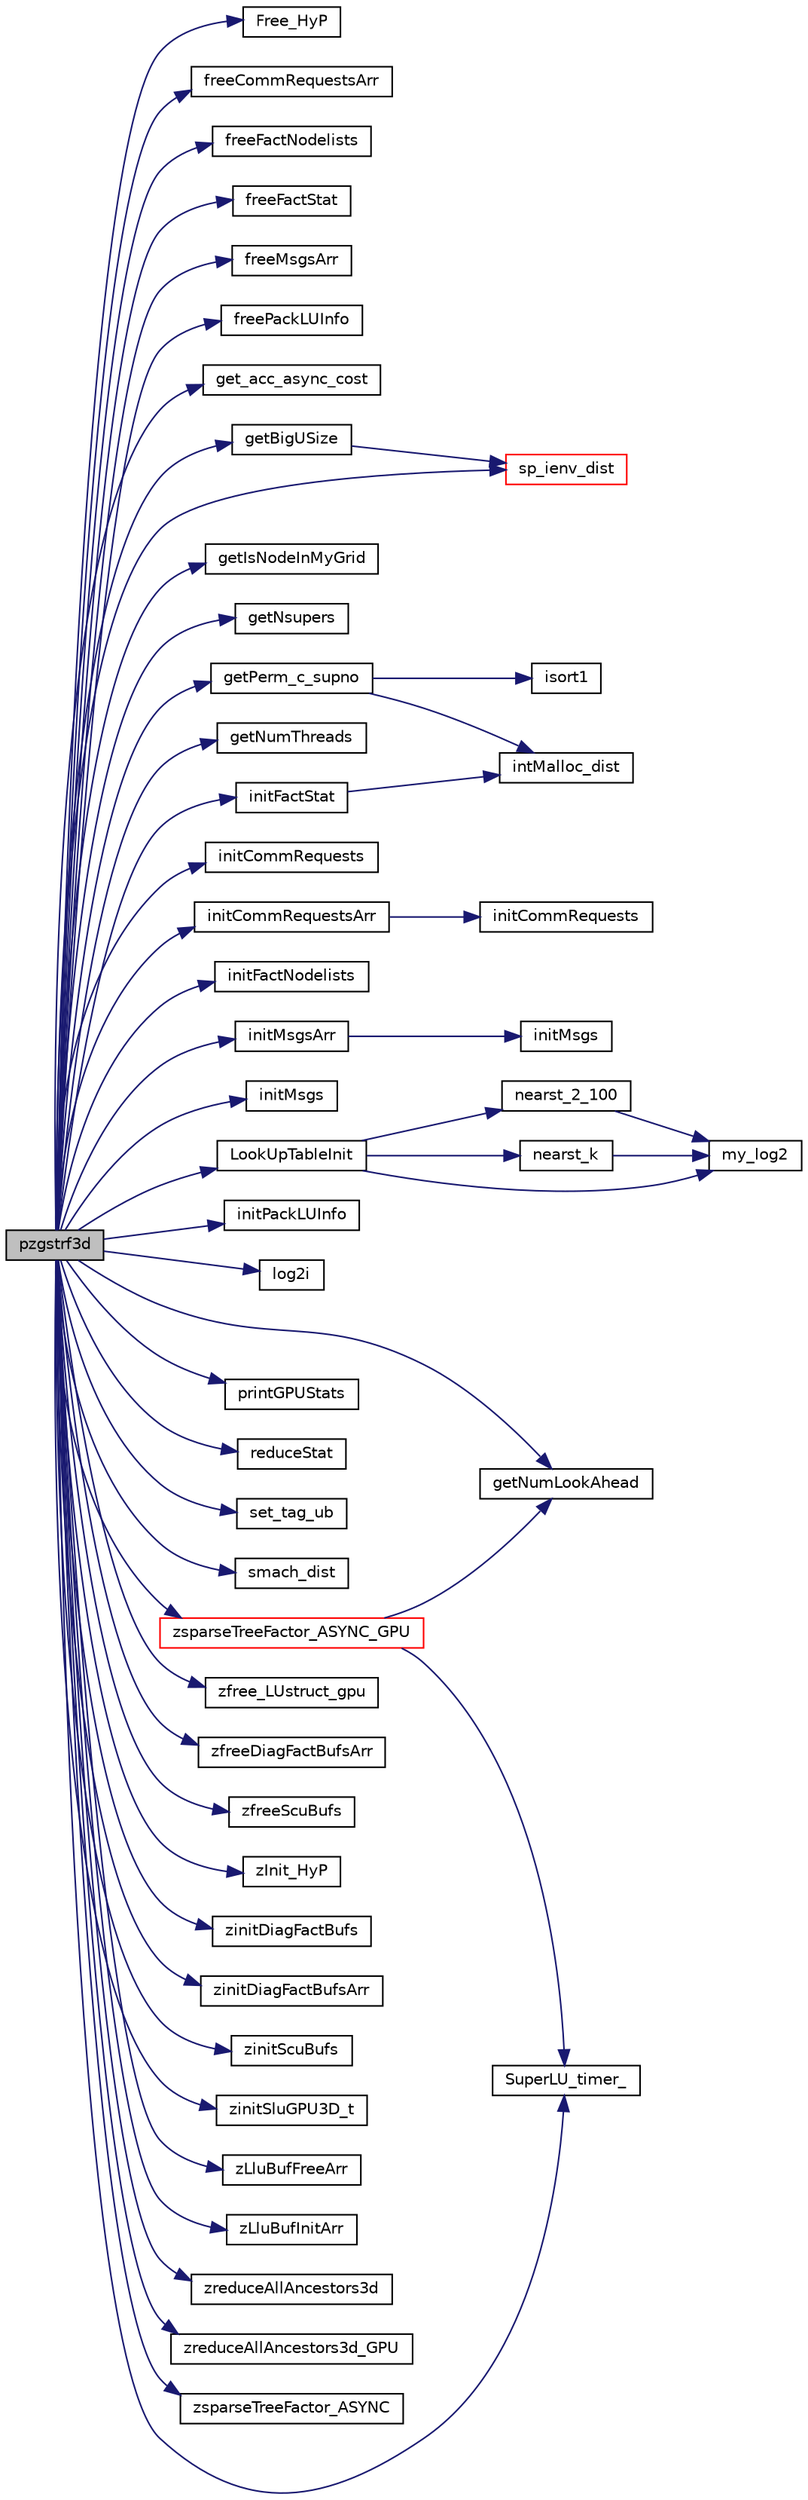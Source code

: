 digraph "pzgstrf3d"
{
 // LATEX_PDF_SIZE
  edge [fontname="Helvetica",fontsize="10",labelfontname="Helvetica",labelfontsize="10"];
  node [fontname="Helvetica",fontsize="10",shape=record];
  rankdir="LR";
  Node1 [label="pzgstrf3d",height=0.2,width=0.4,color="black", fillcolor="grey75", style="filled", fontcolor="black",tooltip=" "];
  Node1 -> Node2 [color="midnightblue",fontsize="10",style="solid",fontname="Helvetica"];
  Node2 [label="Free_HyP",height=0.2,width=0.4,color="black", fillcolor="white", style="filled",URL="$sec__structs_8c.html#a40553465fa2e8b0c37d8d97c97b18a25",tooltip=" "];
  Node1 -> Node3 [color="midnightblue",fontsize="10",style="solid",fontname="Helvetica"];
  Node3 [label="freeCommRequestsArr",height=0.2,width=0.4,color="black", fillcolor="white", style="filled",URL="$superlu__defs_8h.html#aa3279ae18ec5dec3fbd41a084917349f",tooltip=" "];
  Node1 -> Node4 [color="midnightblue",fontsize="10",style="solid",fontname="Helvetica"];
  Node4 [label="freeFactNodelists",height=0.2,width=0.4,color="black", fillcolor="white", style="filled",URL="$superlu__defs_8h.html#a5cce34a1287efe79fc722cc9c11c98a8",tooltip=" "];
  Node1 -> Node5 [color="midnightblue",fontsize="10",style="solid",fontname="Helvetica"];
  Node5 [label="freeFactStat",height=0.2,width=0.4,color="black", fillcolor="white", style="filled",URL="$superlu__defs_8h.html#af940c3dc293506c21a43bac748385d75",tooltip=" "];
  Node1 -> Node6 [color="midnightblue",fontsize="10",style="solid",fontname="Helvetica"];
  Node6 [label="freeMsgsArr",height=0.2,width=0.4,color="black", fillcolor="white", style="filled",URL="$superlu__defs_8h.html#a478b9ed1b1efda477e5989e0994bb867",tooltip=" "];
  Node1 -> Node7 [color="midnightblue",fontsize="10",style="solid",fontname="Helvetica"];
  Node7 [label="freePackLUInfo",height=0.2,width=0.4,color="black", fillcolor="white", style="filled",URL="$superlu__ddefs_8h.html#a624256cd45a1d476cc7df155c958e291",tooltip=" "];
  Node1 -> Node8 [color="midnightblue",fontsize="10",style="solid",fontname="Helvetica"];
  Node8 [label="get_acc_async_cost",height=0.2,width=0.4,color="black", fillcolor="white", style="filled",URL="$acc__aux_8c.html#a89e0777c9b2e04fe9f0ccab26ab868a3",tooltip=" "];
  Node1 -> Node9 [color="midnightblue",fontsize="10",style="solid",fontname="Helvetica"];
  Node9 [label="getBigUSize",height=0.2,width=0.4,color="black", fillcolor="white", style="filled",URL="$superlu__defs_8h.html#a7a8844fd45df5075879a5b4ff323bb60",tooltip=" "];
  Node9 -> Node10 [color="midnightblue",fontsize="10",style="solid",fontname="Helvetica"];
  Node10 [label="sp_ienv_dist",height=0.2,width=0.4,color="red", fillcolor="white", style="filled",URL="$SRC_2sp__ienv_8c.html#a004725eb174f73ba121db829451a8e8c",tooltip=" "];
  Node1 -> Node12 [color="midnightblue",fontsize="10",style="solid",fontname="Helvetica"];
  Node12 [label="getIsNodeInMyGrid",height=0.2,width=0.4,color="black", fillcolor="white", style="filled",URL="$superlu__defs_8h.html#ab7419ded807f1ba11ae54bd1104be02c",tooltip=" "];
  Node1 -> Node13 [color="midnightblue",fontsize="10",style="solid",fontname="Helvetica"];
  Node13 [label="getNsupers",height=0.2,width=0.4,color="black", fillcolor="white", style="filled",URL="$superlu__ddefs_8h.html#a3535120fba14b850ddd4f87b63c75d9a",tooltip=" "];
  Node1 -> Node14 [color="midnightblue",fontsize="10",style="solid",fontname="Helvetica"];
  Node14 [label="getNumLookAhead",height=0.2,width=0.4,color="black", fillcolor="white", style="filled",URL="$superlu__defs_8h.html#a7c7c25ad328cac2249ec07b230eb5529",tooltip=" "];
  Node1 -> Node15 [color="midnightblue",fontsize="10",style="solid",fontname="Helvetica"];
  Node15 [label="getNumThreads",height=0.2,width=0.4,color="black", fillcolor="white", style="filled",URL="$superlu__defs_8h.html#aa4c00723599efa0ea5f1257547a1373b",tooltip=" "];
  Node1 -> Node16 [color="midnightblue",fontsize="10",style="solid",fontname="Helvetica"];
  Node16 [label="getPerm_c_supno",height=0.2,width=0.4,color="black", fillcolor="white", style="filled",URL="$superlu__defs_8h.html#a0c23f9d70bb62c01720a2ef55554799d",tooltip=" "];
  Node16 -> Node17 [color="midnightblue",fontsize="10",style="solid",fontname="Helvetica"];
  Node17 [label="intMalloc_dist",height=0.2,width=0.4,color="black", fillcolor="white", style="filled",URL="$memory_8c.html#a2c2df35072e313373438cccdb98b885c",tooltip=" "];
  Node16 -> Node18 [color="midnightblue",fontsize="10",style="solid",fontname="Helvetica"];
  Node18 [label="isort1",height=0.2,width=0.4,color="black", fillcolor="white", style="filled",URL="$dstatic__schedule_8c.html#ac7f0e80229f1c57453046bef1181b852",tooltip=" "];
  Node1 -> Node19 [color="midnightblue",fontsize="10",style="solid",fontname="Helvetica"];
  Node19 [label="initCommRequests",height=0.2,width=0.4,color="black", fillcolor="white", style="filled",URL="$superlu__defs_8h.html#a27c86460626e2dcfc63b0e3f360073cc",tooltip=" "];
  Node1 -> Node20 [color="midnightblue",fontsize="10",style="solid",fontname="Helvetica"];
  Node20 [label="initCommRequestsArr",height=0.2,width=0.4,color="black", fillcolor="white", style="filled",URL="$superlu__defs_8h.html#acb018b103998637bf684224b7205436a",tooltip=" "];
  Node20 -> Node21 [color="midnightblue",fontsize="10",style="solid",fontname="Helvetica"];
  Node21 [label="initCommRequests",height=0.2,width=0.4,color="black", fillcolor="white", style="filled",URL="$treeFactorization_8c.html#a27c86460626e2dcfc63b0e3f360073cc",tooltip=" "];
  Node1 -> Node22 [color="midnightblue",fontsize="10",style="solid",fontname="Helvetica"];
  Node22 [label="initFactNodelists",height=0.2,width=0.4,color="black", fillcolor="white", style="filled",URL="$superlu__defs_8h.html#ace36185694eea61a9d08cc5efeeee8e8",tooltip=" "];
  Node1 -> Node23 [color="midnightblue",fontsize="10",style="solid",fontname="Helvetica"];
  Node23 [label="initFactStat",height=0.2,width=0.4,color="black", fillcolor="white", style="filled",URL="$superlu__defs_8h.html#a56627536c8ada7c527914faf3a0eb48a",tooltip=" "];
  Node23 -> Node17 [color="midnightblue",fontsize="10",style="solid",fontname="Helvetica"];
  Node1 -> Node24 [color="midnightblue",fontsize="10",style="solid",fontname="Helvetica"];
  Node24 [label="initMsgs",height=0.2,width=0.4,color="black", fillcolor="white", style="filled",URL="$superlu__defs_8h.html#ab3e1154e807afeb198990780367b2165",tooltip=" "];
  Node1 -> Node25 [color="midnightblue",fontsize="10",style="solid",fontname="Helvetica"];
  Node25 [label="initMsgsArr",height=0.2,width=0.4,color="black", fillcolor="white", style="filled",URL="$superlu__defs_8h.html#a25dcff6c50d1e7f584a7da0d8b59abb7",tooltip=" "];
  Node25 -> Node26 [color="midnightblue",fontsize="10",style="solid",fontname="Helvetica"];
  Node26 [label="initMsgs",height=0.2,width=0.4,color="black", fillcolor="white", style="filled",URL="$treeFactorization_8c.html#ab3e1154e807afeb198990780367b2165",tooltip=" "];
  Node1 -> Node27 [color="midnightblue",fontsize="10",style="solid",fontname="Helvetica"];
  Node27 [label="initPackLUInfo",height=0.2,width=0.4,color="black", fillcolor="white", style="filled",URL="$superlu__ddefs_8h.html#a0582baf99f04af0d7c0748bdc291fc79",tooltip=" "];
  Node1 -> Node28 [color="midnightblue",fontsize="10",style="solid",fontname="Helvetica"];
  Node28 [label="log2i",height=0.2,width=0.4,color="black", fillcolor="white", style="filled",URL="$superlu__defs_8h.html#a136c4bd713589ca86dffdc11ae5477ea",tooltip=" "];
  Node1 -> Node29 [color="midnightblue",fontsize="10",style="solid",fontname="Helvetica"];
  Node29 [label="LookUpTableInit",height=0.2,width=0.4,color="black", fillcolor="white", style="filled",URL="$acc__aux_8c.html#a4cf948b02c37dd3f1fd16ce30297d3ee",tooltip=" "];
  Node29 -> Node30 [color="midnightblue",fontsize="10",style="solid",fontname="Helvetica"];
  Node30 [label="my_log2",height=0.2,width=0.4,color="black", fillcolor="white", style="filled",URL="$acc__aux_8c.html#a110763c341da4524bdaf1c197b11287c",tooltip=" "];
  Node29 -> Node31 [color="midnightblue",fontsize="10",style="solid",fontname="Helvetica"];
  Node31 [label="nearst_2_100",height=0.2,width=0.4,color="black", fillcolor="white", style="filled",URL="$acc__aux_8c.html#a9c8594bfab1d7ae3d0e48ba313fa7408",tooltip=" "];
  Node31 -> Node30 [color="midnightblue",fontsize="10",style="solid",fontname="Helvetica"];
  Node29 -> Node32 [color="midnightblue",fontsize="10",style="solid",fontname="Helvetica"];
  Node32 [label="nearst_k",height=0.2,width=0.4,color="black", fillcolor="white", style="filled",URL="$acc__aux_8c.html#acade49941875d93179660bfc1c55c003",tooltip=" "];
  Node32 -> Node30 [color="midnightblue",fontsize="10",style="solid",fontname="Helvetica"];
  Node1 -> Node33 [color="midnightblue",fontsize="10",style="solid",fontname="Helvetica"];
  Node33 [label="printGPUStats",height=0.2,width=0.4,color="black", fillcolor="white", style="filled",URL="$gpu__api__utils_8c.html#ae9c043719bab933bc356fba6e8b74b3f",tooltip=" "];
  Node1 -> Node34 [color="midnightblue",fontsize="10",style="solid",fontname="Helvetica"];
  Node34 [label="reduceStat",height=0.2,width=0.4,color="black", fillcolor="white", style="filled",URL="$superlu__defs_8h.html#a2ed98f12a5130869a7ef76dd97830af5",tooltip=" "];
  Node1 -> Node35 [color="midnightblue",fontsize="10",style="solid",fontname="Helvetica"];
  Node35 [label="set_tag_ub",height=0.2,width=0.4,color="black", fillcolor="white", style="filled",URL="$superlu__defs_8h.html#a7f357762554fcbeb6c9b191ccb21a8a6",tooltip=" "];
  Node1 -> Node36 [color="midnightblue",fontsize="10",style="solid",fontname="Helvetica"];
  Node36 [label="smach_dist",height=0.2,width=0.4,color="black", fillcolor="white", style="filled",URL="$smach__dist_8c.html#a7fe5e800bc6c97889ed8ecdc073dbaf9",tooltip=" "];
  Node1 -> Node10 [color="midnightblue",fontsize="10",style="solid",fontname="Helvetica"];
  Node1 -> Node37 [color="midnightblue",fontsize="10",style="solid",fontname="Helvetica"];
  Node37 [label="SuperLU_timer_",height=0.2,width=0.4,color="black", fillcolor="white", style="filled",URL="$superlu__timer_8c.html#a0c6777573bbfe81917cd381e0090d355",tooltip=" "];
  Node1 -> Node38 [color="midnightblue",fontsize="10",style="solid",fontname="Helvetica"];
  Node38 [label="zfree_LUstruct_gpu",height=0.2,width=0.4,color="black", fillcolor="white", style="filled",URL="$zlustruct__gpu_8h.html#a1cab0250cb1a77414c3dd5a7c3ac8bb2",tooltip=" "];
  Node1 -> Node39 [color="midnightblue",fontsize="10",style="solid",fontname="Helvetica"];
  Node39 [label="zfreeDiagFactBufsArr",height=0.2,width=0.4,color="black", fillcolor="white", style="filled",URL="$superlu__zdefs_8h.html#af3afb8ffe5d958e66e4869d18e675ce5",tooltip=" "];
  Node1 -> Node40 [color="midnightblue",fontsize="10",style="solid",fontname="Helvetica"];
  Node40 [label="zfreeScuBufs",height=0.2,width=0.4,color="black", fillcolor="white", style="filled",URL="$superlu__zdefs_8h.html#a5e9dc799dac180bdeb7f96f523bbfa47",tooltip=" "];
  Node1 -> Node41 [color="midnightblue",fontsize="10",style="solid",fontname="Helvetica"];
  Node41 [label="zInit_HyP",height=0.2,width=0.4,color="black", fillcolor="white", style="filled",URL="$superlu__zdefs_8h.html#a3a7988cc57474065db3425ed90caf233",tooltip=" "];
  Node1 -> Node42 [color="midnightblue",fontsize="10",style="solid",fontname="Helvetica"];
  Node42 [label="zinitDiagFactBufs",height=0.2,width=0.4,color="black", fillcolor="white", style="filled",URL="$superlu__zdefs_8h.html#a3c50e26de110a858d3bc3b8ebc07d3c1",tooltip=" "];
  Node1 -> Node43 [color="midnightblue",fontsize="10",style="solid",fontname="Helvetica"];
  Node43 [label="zinitDiagFactBufsArr",height=0.2,width=0.4,color="black", fillcolor="white", style="filled",URL="$superlu__zdefs_8h.html#a44701b6fed5fc077d91194fe99c28058",tooltip=" "];
  Node1 -> Node44 [color="midnightblue",fontsize="10",style="solid",fontname="Helvetica"];
  Node44 [label="zinitScuBufs",height=0.2,width=0.4,color="black", fillcolor="white", style="filled",URL="$superlu__zdefs_8h.html#a9f7e7962d795af35f915286350013b24",tooltip=" "];
  Node1 -> Node45 [color="midnightblue",fontsize="10",style="solid",fontname="Helvetica"];
  Node45 [label="zinitSluGPU3D_t",height=0.2,width=0.4,color="black", fillcolor="white", style="filled",URL="$zlustruct__gpu_8h.html#a82877eb7e9da3e17068f7db9b6171661",tooltip=" "];
  Node1 -> Node46 [color="midnightblue",fontsize="10",style="solid",fontname="Helvetica"];
  Node46 [label="zLluBufFreeArr",height=0.2,width=0.4,color="black", fillcolor="white", style="filled",URL="$superlu__zdefs_8h.html#afe29848cb63b46bbee026900d47b162e",tooltip=" "];
  Node1 -> Node47 [color="midnightblue",fontsize="10",style="solid",fontname="Helvetica"];
  Node47 [label="zLluBufInitArr",height=0.2,width=0.4,color="black", fillcolor="white", style="filled",URL="$superlu__zdefs_8h.html#aa2113210632f3153a4d556dcaea349a4",tooltip=" "];
  Node1 -> Node48 [color="midnightblue",fontsize="10",style="solid",fontname="Helvetica"];
  Node48 [label="zreduceAllAncestors3d",height=0.2,width=0.4,color="black", fillcolor="white", style="filled",URL="$superlu__zdefs_8h.html#a0ccc07a4928cc828b7fc2b1fbcda07cb",tooltip=" "];
  Node1 -> Node49 [color="midnightblue",fontsize="10",style="solid",fontname="Helvetica"];
  Node49 [label="zreduceAllAncestors3d_GPU",height=0.2,width=0.4,color="black", fillcolor="white", style="filled",URL="$zlustruct__gpu_8h.html#a63f393405e92b8f979dab354a7951a67",tooltip=" "];
  Node1 -> Node50 [color="midnightblue",fontsize="10",style="solid",fontname="Helvetica"];
  Node50 [label="zsparseTreeFactor_ASYNC",height=0.2,width=0.4,color="black", fillcolor="white", style="filled",URL="$superlu__zdefs_8h.html#a87b5510aead01fcbdde4878d1f98793b",tooltip=" "];
  Node1 -> Node51 [color="midnightblue",fontsize="10",style="solid",fontname="Helvetica"];
  Node51 [label="zsparseTreeFactor_ASYNC_GPU",height=0.2,width=0.4,color="red", fillcolor="white", style="filled",URL="$zlustruct__gpu_8h.html#af5e04ef0980265f7c60c75dd4e4d8f65",tooltip=" "];
  Node51 -> Node14 [color="midnightblue",fontsize="10",style="solid",fontname="Helvetica"];
  Node51 -> Node37 [color="midnightblue",fontsize="10",style="solid",fontname="Helvetica"];
}

